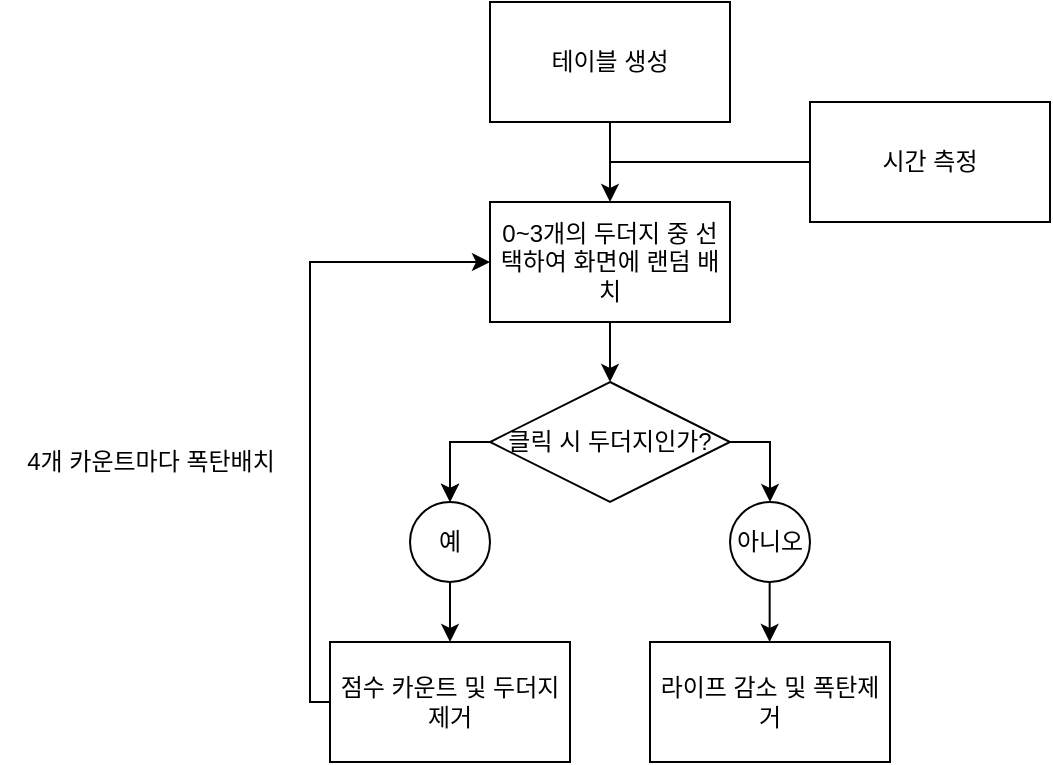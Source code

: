 <mxfile version="16.5.1" type="device"><diagram id="CoQ2O28PI68OsRfiRhM6" name="페이지-1"><mxGraphModel dx="1573" dy="493" grid="1" gridSize="10" guides="1" tooltips="1" connect="1" arrows="1" fold="1" page="1" pageScale="1" pageWidth="827" pageHeight="1169" math="0" shadow="0"><root><mxCell id="0"/><mxCell id="1" parent="0"/><mxCell id="dZ31H6b9E3d4goZqUwzB-20" style="edgeStyle=orthogonalEdgeStyle;rounded=0;orthogonalLoop=1;jettySize=auto;html=1;entryX=0.5;entryY=0;entryDx=0;entryDy=0;" edge="1" parent="1" source="dZ31H6b9E3d4goZqUwzB-1" target="dZ31H6b9E3d4goZqUwzB-2"><mxGeometry relative="1" as="geometry"/></mxCell><mxCell id="dZ31H6b9E3d4goZqUwzB-1" value="테이블 생성" style="rounded=0;whiteSpace=wrap;html=1;" vertex="1" parent="1"><mxGeometry x="200" y="110" width="120" height="60" as="geometry"/></mxCell><mxCell id="dZ31H6b9E3d4goZqUwzB-36" style="edgeStyle=orthogonalEdgeStyle;rounded=0;orthogonalLoop=1;jettySize=auto;html=1;entryX=0.5;entryY=0;entryDx=0;entryDy=0;" edge="1" parent="1" source="dZ31H6b9E3d4goZqUwzB-2" target="dZ31H6b9E3d4goZqUwzB-3"><mxGeometry relative="1" as="geometry"/></mxCell><mxCell id="dZ31H6b9E3d4goZqUwzB-2" value="0~3개의 두더지 중 선택하여 화면에 랜덤 배치" style="rounded=0;whiteSpace=wrap;html=1;" vertex="1" parent="1"><mxGeometry x="200" y="210" width="120" height="60" as="geometry"/></mxCell><mxCell id="dZ31H6b9E3d4goZqUwzB-7" style="edgeStyle=orthogonalEdgeStyle;rounded=0;orthogonalLoop=1;jettySize=auto;html=1;entryX=0.5;entryY=0;entryDx=0;entryDy=0;" edge="1" parent="1" source="dZ31H6b9E3d4goZqUwzB-3" target="dZ31H6b9E3d4goZqUwzB-5"><mxGeometry relative="1" as="geometry"><mxPoint x="180" y="350" as="targetPoint"/><Array as="points"><mxPoint x="180" y="330"/></Array></mxGeometry></mxCell><mxCell id="dZ31H6b9E3d4goZqUwzB-3" value="클릭 시 두더지인가?" style="rhombus;whiteSpace=wrap;html=1;" vertex="1" parent="1"><mxGeometry x="200" y="300" width="120" height="60" as="geometry"/></mxCell><mxCell id="dZ31H6b9E3d4goZqUwzB-23" style="edgeStyle=orthogonalEdgeStyle;rounded=0;orthogonalLoop=1;jettySize=auto;html=1;entryX=0.5;entryY=0;entryDx=0;entryDy=0;" edge="1" parent="1" source="dZ31H6b9E3d4goZqUwzB-5" target="dZ31H6b9E3d4goZqUwzB-19"><mxGeometry relative="1" as="geometry"/></mxCell><mxCell id="dZ31H6b9E3d4goZqUwzB-5" value="예" style="ellipse;whiteSpace=wrap;html=1;aspect=fixed;" vertex="1" parent="1"><mxGeometry x="160" y="360" width="40" height="40" as="geometry"/></mxCell><mxCell id="dZ31H6b9E3d4goZqUwzB-6" value="아니오" style="ellipse;whiteSpace=wrap;html=1;aspect=fixed;" vertex="1" parent="1"><mxGeometry x="320" y="360" width="40" height="40" as="geometry"/></mxCell><mxCell id="dZ31H6b9E3d4goZqUwzB-11" style="edgeStyle=orthogonalEdgeStyle;rounded=0;orthogonalLoop=1;jettySize=auto;html=1;entryX=0.5;entryY=0;entryDx=0;entryDy=0;" edge="1" parent="1"><mxGeometry relative="1" as="geometry"><mxPoint x="180" y="360" as="targetPoint"/><mxPoint x="200" y="330" as="sourcePoint"/><Array as="points"><mxPoint x="180" y="330"/></Array></mxGeometry></mxCell><mxCell id="dZ31H6b9E3d4goZqUwzB-12" style="edgeStyle=orthogonalEdgeStyle;rounded=0;orthogonalLoop=1;jettySize=auto;html=1;entryX=0.5;entryY=0;entryDx=0;entryDy=0;" edge="1" parent="1"><mxGeometry relative="1" as="geometry"><mxPoint x="340" y="360" as="targetPoint"/><mxPoint x="320" y="330" as="sourcePoint"/><Array as="points"><mxPoint x="340" y="330"/></Array></mxGeometry></mxCell><mxCell id="dZ31H6b9E3d4goZqUwzB-24" style="edgeStyle=orthogonalEdgeStyle;rounded=0;orthogonalLoop=1;jettySize=auto;html=1;entryX=0;entryY=0.5;entryDx=0;entryDy=0;" edge="1" parent="1" source="dZ31H6b9E3d4goZqUwzB-19" target="dZ31H6b9E3d4goZqUwzB-2"><mxGeometry relative="1" as="geometry"><mxPoint x="190" y="240" as="targetPoint"/><Array as="points"><mxPoint x="110" y="460"/><mxPoint x="110" y="240"/></Array></mxGeometry></mxCell><mxCell id="dZ31H6b9E3d4goZqUwzB-19" value="점수 카운트 및 두더지 제거" style="rounded=0;whiteSpace=wrap;html=1;" vertex="1" parent="1"><mxGeometry x="120" y="430" width="120" height="60" as="geometry"/></mxCell><mxCell id="dZ31H6b9E3d4goZqUwzB-21" value="" style="endArrow=none;html=1;rounded=0;" edge="1" parent="1"><mxGeometry width="50" height="50" relative="1" as="geometry"><mxPoint x="260" y="190" as="sourcePoint"/><mxPoint x="360" y="190" as="targetPoint"/></mxGeometry></mxCell><mxCell id="dZ31H6b9E3d4goZqUwzB-22" value="시간 측정" style="rounded=0;whiteSpace=wrap;html=1;" vertex="1" parent="1"><mxGeometry x="360" y="160" width="120" height="60" as="geometry"/></mxCell><mxCell id="dZ31H6b9E3d4goZqUwzB-32" value="라이프 감소 및 폭탄제거" style="rounded=0;whiteSpace=wrap;html=1;" vertex="1" parent="1"><mxGeometry x="280" y="430" width="120" height="60" as="geometry"/></mxCell><mxCell id="dZ31H6b9E3d4goZqUwzB-35" style="edgeStyle=orthogonalEdgeStyle;rounded=0;orthogonalLoop=1;jettySize=auto;html=1;entryX=0.5;entryY=0;entryDx=0;entryDy=0;" edge="1" parent="1"><mxGeometry relative="1" as="geometry"><mxPoint x="339.83" y="400" as="sourcePoint"/><mxPoint x="339.83" y="430" as="targetPoint"/></mxGeometry></mxCell><mxCell id="dZ31H6b9E3d4goZqUwzB-39" value="4개 카운트마다 폭탄배치" style="text;html=1;align=center;verticalAlign=middle;resizable=0;points=[];autosize=1;strokeColor=none;fillColor=none;" vertex="1" parent="1"><mxGeometry x="-45" y="330" width="150" height="20" as="geometry"/></mxCell></root></mxGraphModel></diagram></mxfile>